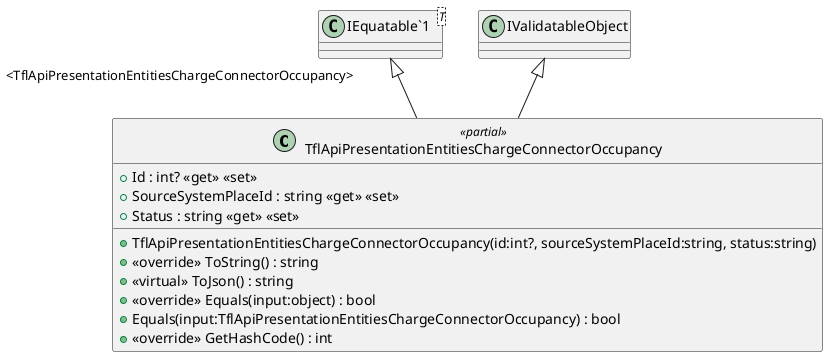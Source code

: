 @startuml
class TflApiPresentationEntitiesChargeConnectorOccupancy <<partial>> {
    + TflApiPresentationEntitiesChargeConnectorOccupancy(id:int?, sourceSystemPlaceId:string, status:string)
    + Id : int? <<get>> <<set>>
    + SourceSystemPlaceId : string <<get>> <<set>>
    + Status : string <<get>> <<set>>
    + <<override>> ToString() : string
    + <<virtual>> ToJson() : string
    + <<override>> Equals(input:object) : bool
    + Equals(input:TflApiPresentationEntitiesChargeConnectorOccupancy) : bool
    + <<override>> GetHashCode() : int
}
class "IEquatable`1"<T> {
}
"IEquatable`1" "<TflApiPresentationEntitiesChargeConnectorOccupancy>" <|-- TflApiPresentationEntitiesChargeConnectorOccupancy
IValidatableObject <|-- TflApiPresentationEntitiesChargeConnectorOccupancy
@enduml
